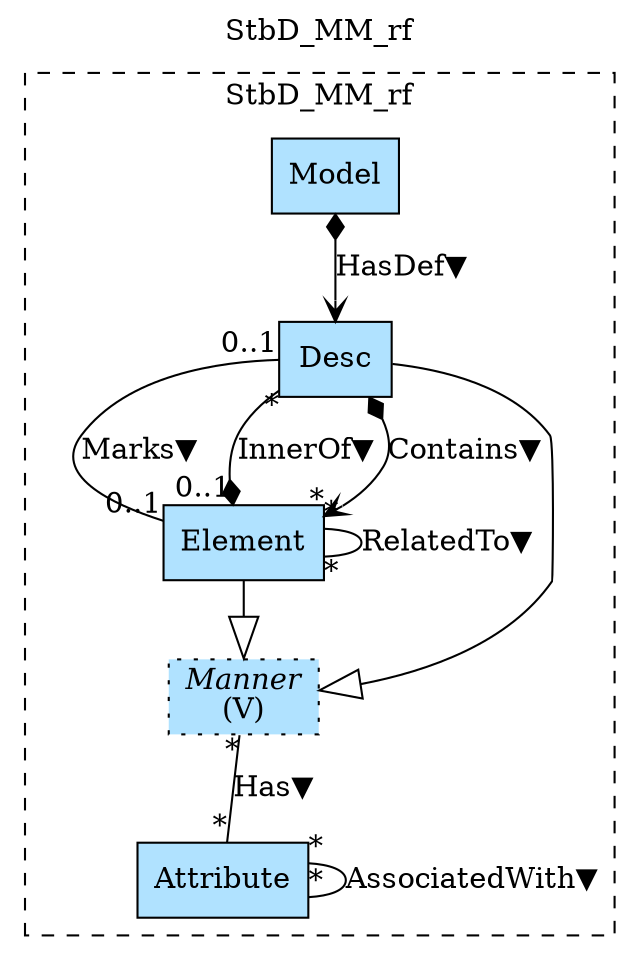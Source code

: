 digraph {graph[label=StbD_MM_rf,labelloc=tl,labelfontsize=12];
subgraph cluster_StbD_MM_rf{style=dashed;label=StbD_MM_rf;
"Model"[shape=record,fillcolor=lightskyblue1,style = filled,label="Model"];
"Manner"[shape=record,fillcolor=lightskyblue1,style ="filled,dotted",label=<{<I>Manner</I><br/>(V)}>];
"Attribute"[shape=record,fillcolor=lightskyblue1,style = filled,label="Attribute"];
"Element"[shape=record,fillcolor=lightskyblue1,style = filled,label="Element"];
"Desc"[shape=record,fillcolor=lightskyblue1,style = filled,label="Desc"];

"Model"->"Desc"[label="HasDef▼",arrowhead=vee,arrowtail=diamond,dir=both,headlabel=""];
"Desc"->"Element"[label="Contains▼",arrowhead=vee,arrowtail=diamond,dir=both,headlabel="*"];
"Desc"->"Manner"[arrowhead=onormal,arrowsize=2.0];
"Element"->"Manner"[arrowhead=onormal,arrowsize=2.0];
"Manner"->"Attribute"[label="Has▼",dir=none,taillabel="*",headlabel="*"];
"Desc"->"Element"[label="Marks▼",dir=none,taillabel="0..1",headlabel="0..1"];
"Element"->"Element"[label="RelatedTo▼",dir=none,taillabel="*",headlabel="*"];
"Attribute"->"Attribute"[label="AssociatedWith▼",dir=none,taillabel="*",headlabel="*"];
"Element"->"Desc"[label="InnerOf▼",arrowtail=diamond,arrowhead=none,dir=both,taillabel="0..1",headlabel="*"];

}
}